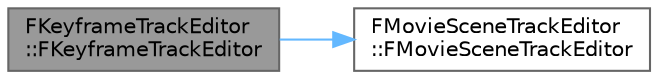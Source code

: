 digraph "FKeyframeTrackEditor::FKeyframeTrackEditor"
{
 // INTERACTIVE_SVG=YES
 // LATEX_PDF_SIZE
  bgcolor="transparent";
  edge [fontname=Helvetica,fontsize=10,labelfontname=Helvetica,labelfontsize=10];
  node [fontname=Helvetica,fontsize=10,shape=box,height=0.2,width=0.4];
  rankdir="LR";
  Node1 [id="Node000001",label="FKeyframeTrackEditor\l::FKeyframeTrackEditor",height=0.2,width=0.4,color="gray40", fillcolor="grey60", style="filled", fontcolor="black",tooltip="Constructor."];
  Node1 -> Node2 [id="edge1_Node000001_Node000002",color="steelblue1",style="solid",tooltip=" "];
  Node2 [id="Node000002",label="FMovieSceneTrackEditor\l::FMovieSceneTrackEditor",height=0.2,width=0.4,color="grey40", fillcolor="white", style="filled",URL="$df/d4e/classFMovieSceneTrackEditor.html#aa739fda019c0a9f0230cc8a4ff4c58ee",tooltip="Constructor."];
}

